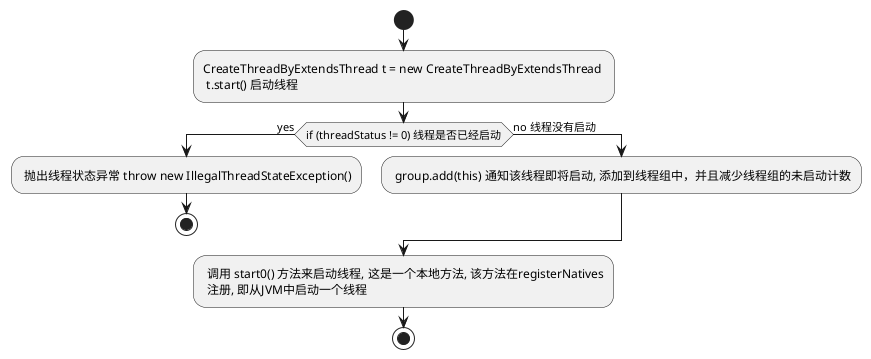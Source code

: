 @startuml
start
:CreateThreadByExtendsThread t = new CreateThreadByExtendsThread \n t.start() 启动线程;
if (if (threadStatus != 0) 线程是否已经启动) then (yes)
    : 抛出线程状态异常 throw new IllegalThreadStateException();
    stop
else (no 线程没有启动)
    : group.add(this) 通知该线程即将启动, 添加到线程组中，并且减少线程组的未启动计数;
endif
: 调用 start0() 方法来启动线程, 这是一个本地方法, 该方法在registerNatives\n 注册, 即从JVM中启动一个线程;
stop
@enduml